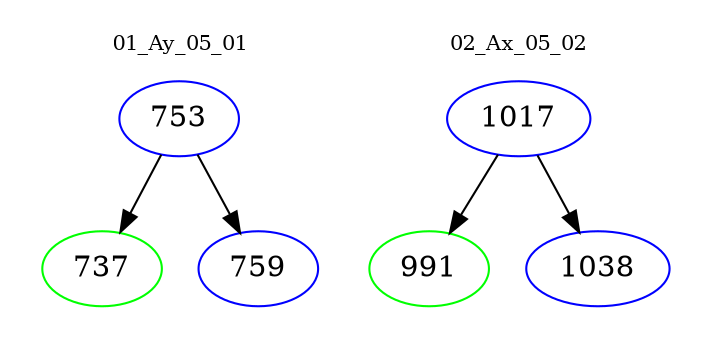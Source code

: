 digraph{
subgraph cluster_0 {
color = white
label = "01_Ay_05_01";
fontsize=10;
T0_753 [label="753", color="blue"]
T0_753 -> T0_737 [color="black"]
T0_737 [label="737", color="green"]
T0_753 -> T0_759 [color="black"]
T0_759 [label="759", color="blue"]
}
subgraph cluster_1 {
color = white
label = "02_Ax_05_02";
fontsize=10;
T1_1017 [label="1017", color="blue"]
T1_1017 -> T1_991 [color="black"]
T1_991 [label="991", color="green"]
T1_1017 -> T1_1038 [color="black"]
T1_1038 [label="1038", color="blue"]
}
}
